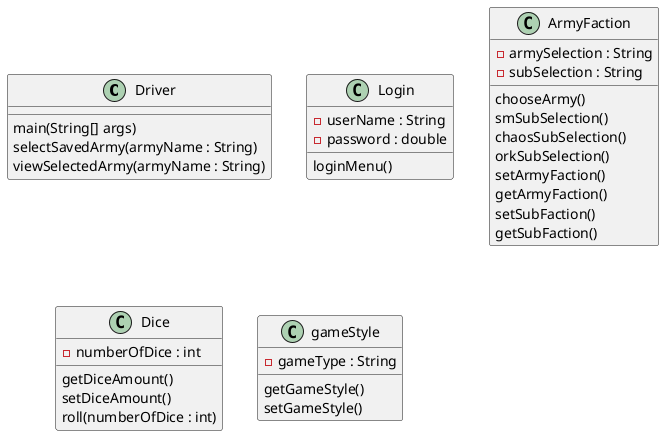 @startuml Warhammer

class Driver{
main(String[] args)
selectSavedArmy(armyName : String)
viewSelectedArmy(armyName : String)
}

class Login{
    -userName : String
    -password : double
    loginMenu()


}

class ArmyFaction{
    - armySelection : String
    - subSelection : String
    chooseArmy()
    smSubSelection()
    chaosSubSelection()
    orkSubSelection()
    setArmyFaction()
    getArmyFaction()
    setSubFaction()
    getSubFaction()

}

class Dice{
    -numberOfDice : int
getDiceAmount()
setDiceAmount()
roll(numberOfDice : int)
}

class gameStyle{
    - gameType : String
    getGameStyle()
    setGameStyle()
}
@enduml